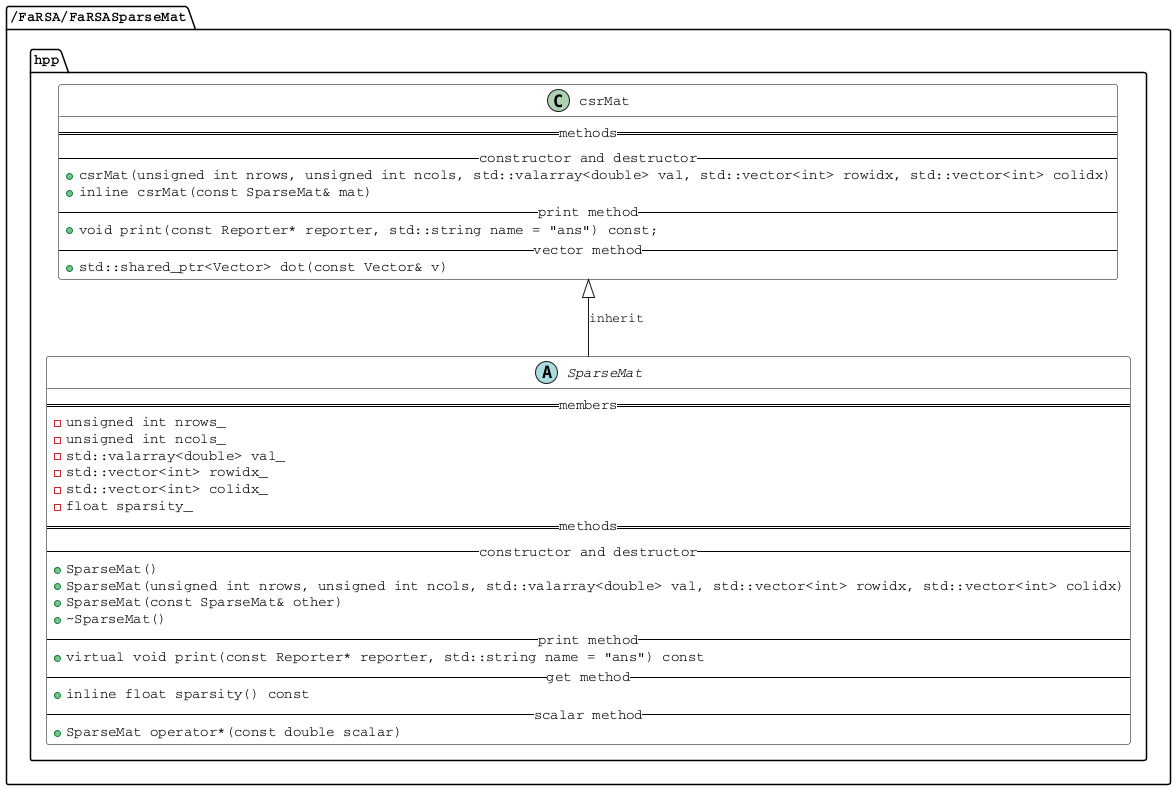 @startuml
skinparam defaultFontName Courier
skinparam class {
  BackgroundColor white
  BorderColor black
}
package "./FaRSA/FaRSASparseMat.hpp"{
    abstract class SparseMat{
        == members ==
        - unsigned int nrows_
        - unsigned int ncols_
        - std::valarray<double> val_
        - std::vector<int> rowidx_
        - std::vector<int> colidx_
        - float sparsity_
        == methods ==
        -- constructor and destructor --
        + SparseMat()
        + SparseMat(unsigned int nrows, unsigned int ncols, std::valarray<double> val, std::vector<int> rowidx, std::vector<int> colidx)
        + SparseMat(const SparseMat& other)
        + ~SparseMat()
        -- print method --
        + virtual void print(const Reporter* reporter, std::string name = "ans") const
        -- get method --
        + inline float sparsity() const
        -- scalar method --
        + SparseMat operator*(const double scalar)
    }
     class csrMat{
        == methods ==
        -- constructor and destructor --
        + csrMat(unsigned int nrows, unsigned int ncols, std::valarray<double> val, std::vector<int> rowidx, std::vector<int> colidx)
        + inline csrMat(const SparseMat& mat)
        -- print method --
        + void print(const Reporter* reporter, std::string name = "ans") const;
        -- vector method --
        + std::shared_ptr<Vector> dot(const Vector& v)
    }

    

    csrMat <|-- SparseMat : inherit
    
}
@enduml